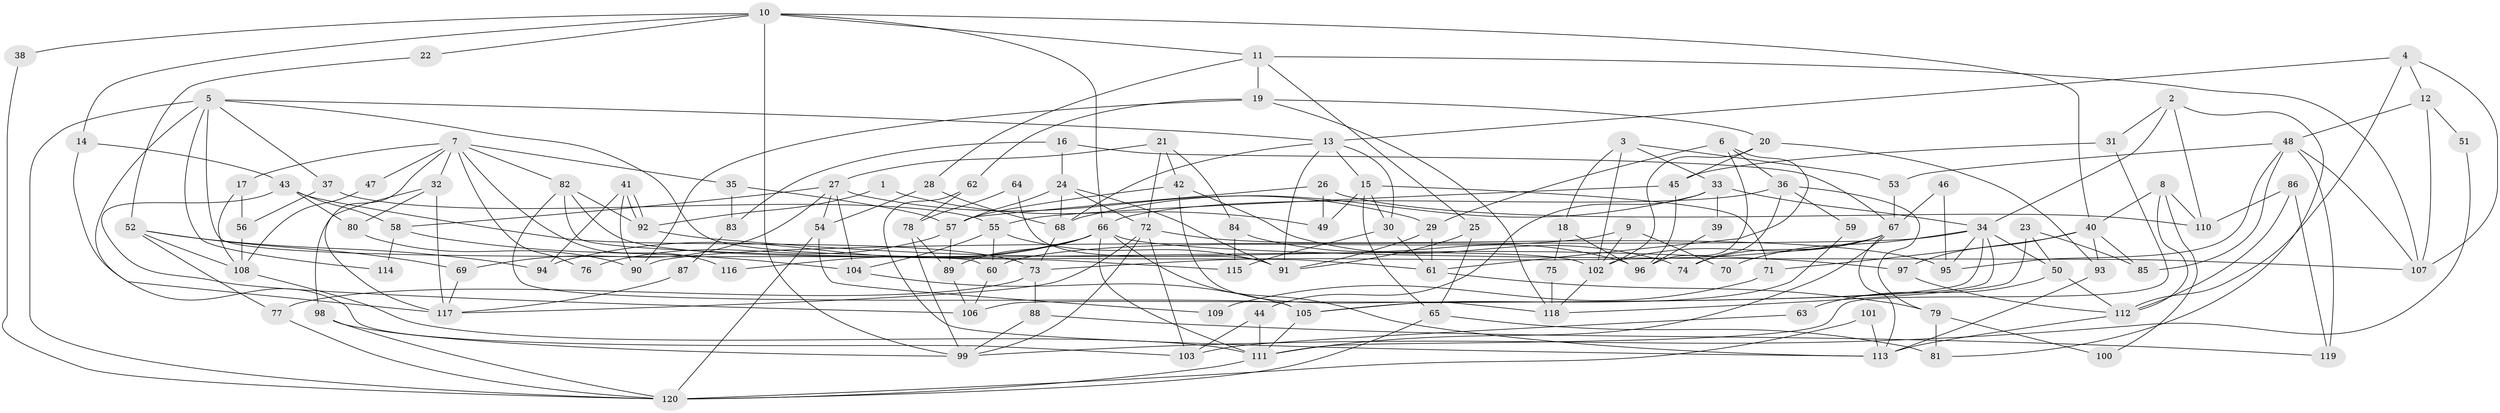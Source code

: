// Generated by graph-tools (version 1.1) at 2025/26/03/09/25 03:26:15]
// undirected, 120 vertices, 240 edges
graph export_dot {
graph [start="1"]
  node [color=gray90,style=filled];
  1;
  2;
  3;
  4;
  5;
  6;
  7;
  8;
  9;
  10;
  11;
  12;
  13;
  14;
  15;
  16;
  17;
  18;
  19;
  20;
  21;
  22;
  23;
  24;
  25;
  26;
  27;
  28;
  29;
  30;
  31;
  32;
  33;
  34;
  35;
  36;
  37;
  38;
  39;
  40;
  41;
  42;
  43;
  44;
  45;
  46;
  47;
  48;
  49;
  50;
  51;
  52;
  53;
  54;
  55;
  56;
  57;
  58;
  59;
  60;
  61;
  62;
  63;
  64;
  65;
  66;
  67;
  68;
  69;
  70;
  71;
  72;
  73;
  74;
  75;
  76;
  77;
  78;
  79;
  80;
  81;
  82;
  83;
  84;
  85;
  86;
  87;
  88;
  89;
  90;
  91;
  92;
  93;
  94;
  95;
  96;
  97;
  98;
  99;
  100;
  101;
  102;
  103;
  104;
  105;
  106;
  107;
  108;
  109;
  110;
  111;
  112;
  113;
  114;
  115;
  116;
  117;
  118;
  119;
  120;
  1 -- 92;
  1 -- 49;
  2 -- 31;
  2 -- 34;
  2 -- 81;
  2 -- 110;
  3 -- 102;
  3 -- 33;
  3 -- 18;
  3 -- 53;
  4 -- 12;
  4 -- 13;
  4 -- 107;
  4 -- 112;
  5 -- 13;
  5 -- 120;
  5 -- 37;
  5 -- 60;
  5 -- 61;
  5 -- 103;
  5 -- 114;
  6 -- 29;
  6 -- 96;
  6 -- 36;
  6 -- 61;
  7 -- 117;
  7 -- 32;
  7 -- 17;
  7 -- 35;
  7 -- 47;
  7 -- 76;
  7 -- 82;
  7 -- 116;
  8 -- 112;
  8 -- 40;
  8 -- 100;
  8 -- 110;
  9 -- 102;
  9 -- 60;
  9 -- 70;
  10 -- 11;
  10 -- 99;
  10 -- 14;
  10 -- 22;
  10 -- 38;
  10 -- 40;
  10 -- 66;
  11 -- 107;
  11 -- 25;
  11 -- 19;
  11 -- 28;
  12 -- 107;
  12 -- 48;
  12 -- 51;
  13 -- 68;
  13 -- 15;
  13 -- 30;
  13 -- 91;
  14 -- 43;
  14 -- 117;
  15 -- 30;
  15 -- 65;
  15 -- 49;
  15 -- 71;
  16 -- 24;
  16 -- 67;
  16 -- 83;
  17 -- 108;
  17 -- 56;
  18 -- 96;
  18 -- 75;
  19 -- 118;
  19 -- 20;
  19 -- 62;
  19 -- 90;
  20 -- 102;
  20 -- 45;
  20 -- 93;
  21 -- 27;
  21 -- 72;
  21 -- 42;
  21 -- 84;
  22 -- 52;
  23 -- 50;
  23 -- 85;
  23 -- 118;
  24 -- 57;
  24 -- 68;
  24 -- 72;
  24 -- 91;
  25 -- 65;
  25 -- 91;
  26 -- 110;
  26 -- 57;
  26 -- 49;
  27 -- 69;
  27 -- 29;
  27 -- 54;
  27 -- 58;
  27 -- 104;
  28 -- 54;
  28 -- 68;
  29 -- 61;
  29 -- 91;
  30 -- 61;
  30 -- 115;
  31 -- 45;
  31 -- 111;
  32 -- 117;
  32 -- 80;
  32 -- 98;
  33 -- 44;
  33 -- 68;
  33 -- 34;
  33 -- 39;
  34 -- 105;
  34 -- 50;
  34 -- 70;
  34 -- 90;
  34 -- 95;
  34 -- 106;
  35 -- 57;
  35 -- 83;
  36 -- 66;
  36 -- 59;
  36 -- 74;
  36 -- 79;
  37 -- 55;
  37 -- 56;
  38 -- 120;
  39 -- 96;
  40 -- 97;
  40 -- 71;
  40 -- 85;
  40 -- 93;
  41 -- 92;
  41 -- 92;
  41 -- 90;
  41 -- 94;
  42 -- 74;
  42 -- 57;
  42 -- 118;
  43 -- 73;
  43 -- 58;
  43 -- 80;
  43 -- 106;
  44 -- 111;
  44 -- 103;
  45 -- 55;
  45 -- 96;
  46 -- 95;
  46 -- 67;
  47 -- 108;
  48 -- 107;
  48 -- 53;
  48 -- 85;
  48 -- 95;
  48 -- 119;
  50 -- 112;
  50 -- 63;
  51 -- 99;
  52 -- 94;
  52 -- 108;
  52 -- 69;
  52 -- 77;
  53 -- 67;
  54 -- 120;
  54 -- 109;
  55 -- 91;
  55 -- 60;
  55 -- 104;
  56 -- 108;
  57 -- 89;
  57 -- 76;
  58 -- 104;
  58 -- 114;
  59 -- 105;
  60 -- 106;
  61 -- 79;
  62 -- 113;
  62 -- 78;
  63 -- 103;
  64 -- 78;
  64 -- 91;
  65 -- 120;
  65 -- 81;
  66 -- 89;
  66 -- 94;
  66 -- 107;
  66 -- 111;
  66 -- 113;
  66 -- 116;
  67 -- 102;
  67 -- 113;
  67 -- 73;
  67 -- 74;
  67 -- 111;
  68 -- 73;
  69 -- 117;
  71 -- 109;
  72 -- 95;
  72 -- 99;
  72 -- 103;
  72 -- 117;
  73 -- 88;
  73 -- 77;
  75 -- 118;
  77 -- 120;
  78 -- 99;
  78 -- 89;
  79 -- 81;
  79 -- 100;
  80 -- 90;
  82 -- 105;
  82 -- 92;
  82 -- 102;
  82 -- 115;
  83 -- 87;
  84 -- 115;
  84 -- 96;
  86 -- 112;
  86 -- 110;
  86 -- 119;
  87 -- 117;
  88 -- 119;
  88 -- 99;
  89 -- 106;
  92 -- 97;
  93 -- 113;
  97 -- 112;
  98 -- 120;
  98 -- 99;
  101 -- 113;
  101 -- 120;
  102 -- 118;
  104 -- 105;
  105 -- 111;
  108 -- 111;
  111 -- 120;
  112 -- 113;
}

